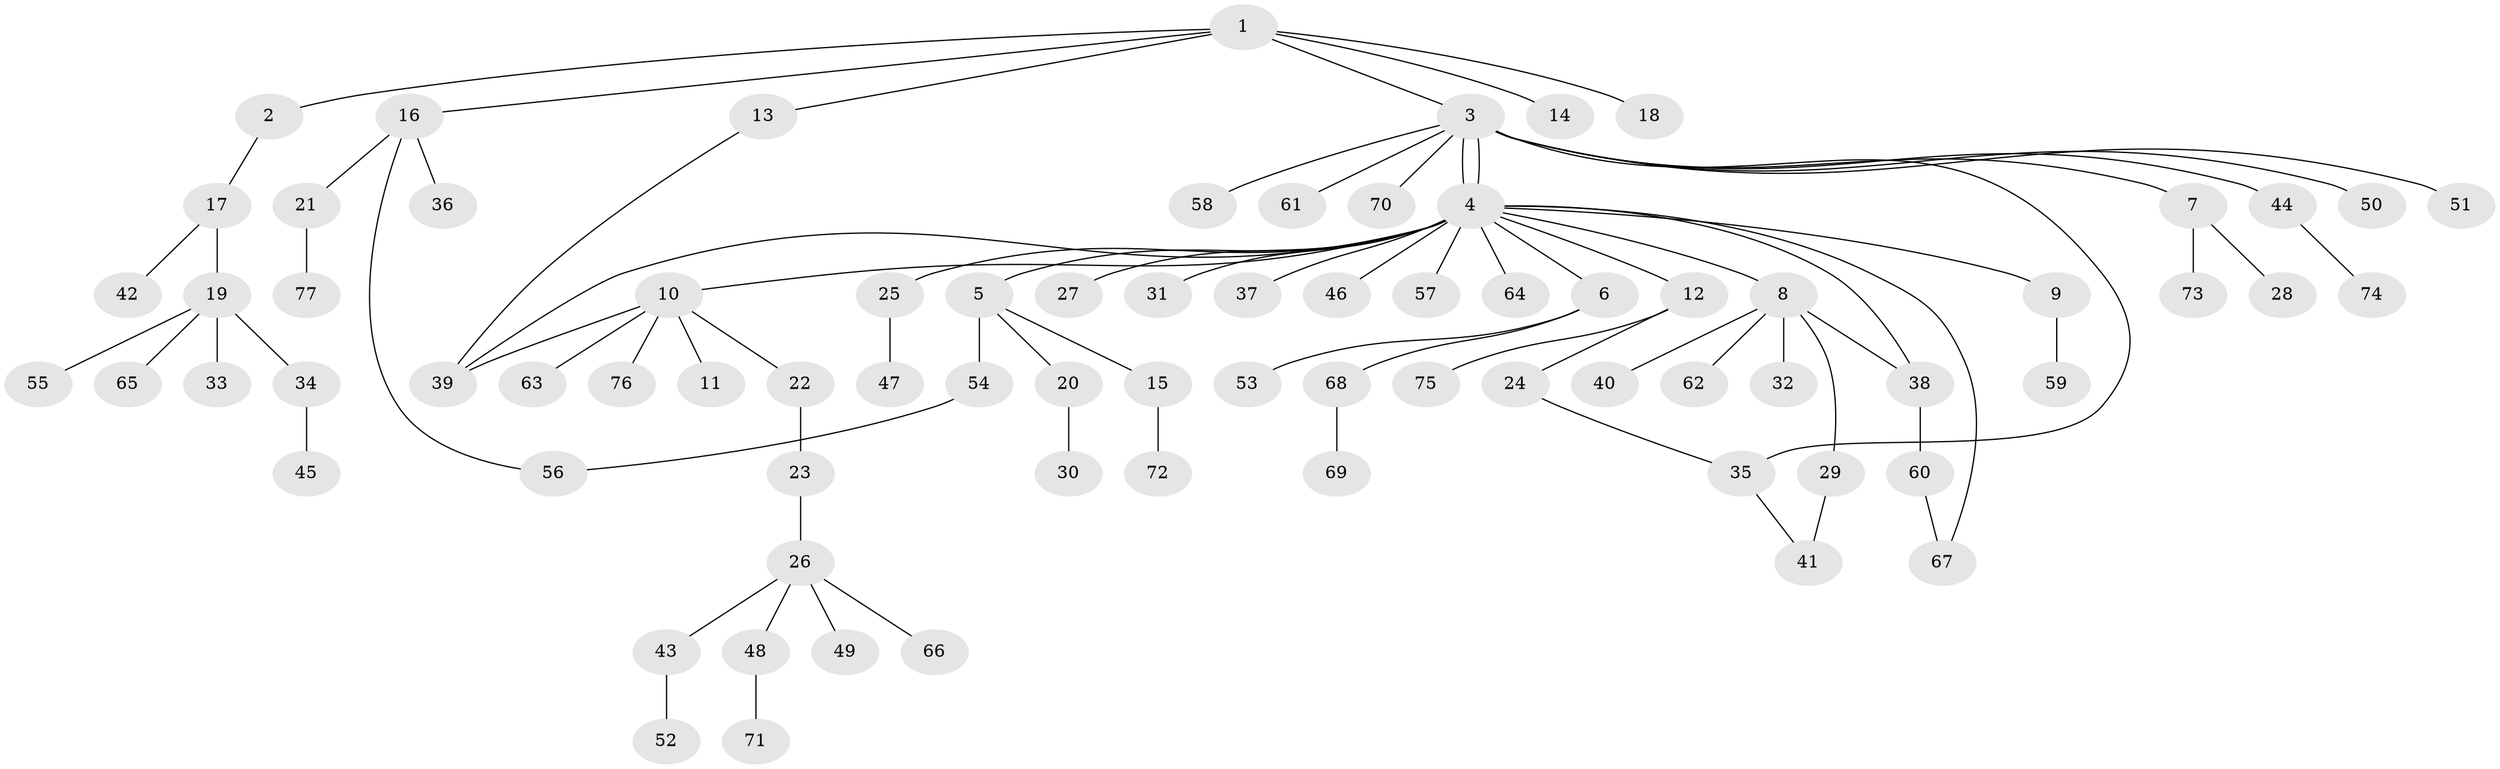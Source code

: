 // Generated by graph-tools (version 1.1) at 2025/25/03/09/25 03:25:56]
// undirected, 77 vertices, 84 edges
graph export_dot {
graph [start="1"]
  node [color=gray90,style=filled];
  1;
  2;
  3;
  4;
  5;
  6;
  7;
  8;
  9;
  10;
  11;
  12;
  13;
  14;
  15;
  16;
  17;
  18;
  19;
  20;
  21;
  22;
  23;
  24;
  25;
  26;
  27;
  28;
  29;
  30;
  31;
  32;
  33;
  34;
  35;
  36;
  37;
  38;
  39;
  40;
  41;
  42;
  43;
  44;
  45;
  46;
  47;
  48;
  49;
  50;
  51;
  52;
  53;
  54;
  55;
  56;
  57;
  58;
  59;
  60;
  61;
  62;
  63;
  64;
  65;
  66;
  67;
  68;
  69;
  70;
  71;
  72;
  73;
  74;
  75;
  76;
  77;
  1 -- 2;
  1 -- 3;
  1 -- 13;
  1 -- 14;
  1 -- 16;
  1 -- 18;
  2 -- 17;
  3 -- 4;
  3 -- 4;
  3 -- 7;
  3 -- 35;
  3 -- 44;
  3 -- 50;
  3 -- 51;
  3 -- 58;
  3 -- 61;
  3 -- 70;
  4 -- 5;
  4 -- 6;
  4 -- 8;
  4 -- 9;
  4 -- 10;
  4 -- 12;
  4 -- 25;
  4 -- 27;
  4 -- 31;
  4 -- 37;
  4 -- 38;
  4 -- 39;
  4 -- 46;
  4 -- 57;
  4 -- 64;
  4 -- 67;
  5 -- 15;
  5 -- 20;
  5 -- 54;
  6 -- 53;
  6 -- 68;
  7 -- 28;
  7 -- 73;
  8 -- 29;
  8 -- 32;
  8 -- 38;
  8 -- 40;
  8 -- 62;
  9 -- 59;
  10 -- 11;
  10 -- 22;
  10 -- 39;
  10 -- 63;
  10 -- 76;
  12 -- 24;
  12 -- 75;
  13 -- 39;
  15 -- 72;
  16 -- 21;
  16 -- 36;
  16 -- 56;
  17 -- 19;
  17 -- 42;
  19 -- 33;
  19 -- 34;
  19 -- 55;
  19 -- 65;
  20 -- 30;
  21 -- 77;
  22 -- 23;
  23 -- 26;
  24 -- 35;
  25 -- 47;
  26 -- 43;
  26 -- 48;
  26 -- 49;
  26 -- 66;
  29 -- 41;
  34 -- 45;
  35 -- 41;
  38 -- 60;
  43 -- 52;
  44 -- 74;
  48 -- 71;
  54 -- 56;
  60 -- 67;
  68 -- 69;
}
